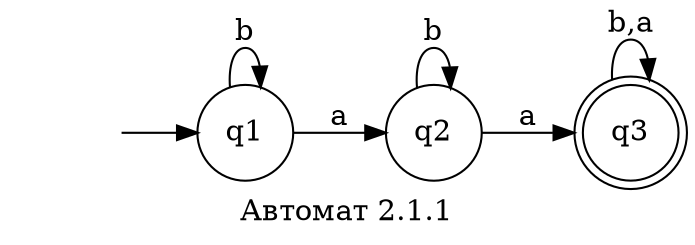 digraph {
    rankdir = LR;
    label = "Автомат 2.1.1";
    "" [shape = none];
    node [shape = circle];
    q3 [shape="doublecircle" ];
    ""->q1;
    q1->q1[label="b"];
    q1->q2[label="a"]
    q2->q2[label="b"]
    q2->q3[label="a"]
    q3->q3[label="b,a"]
}